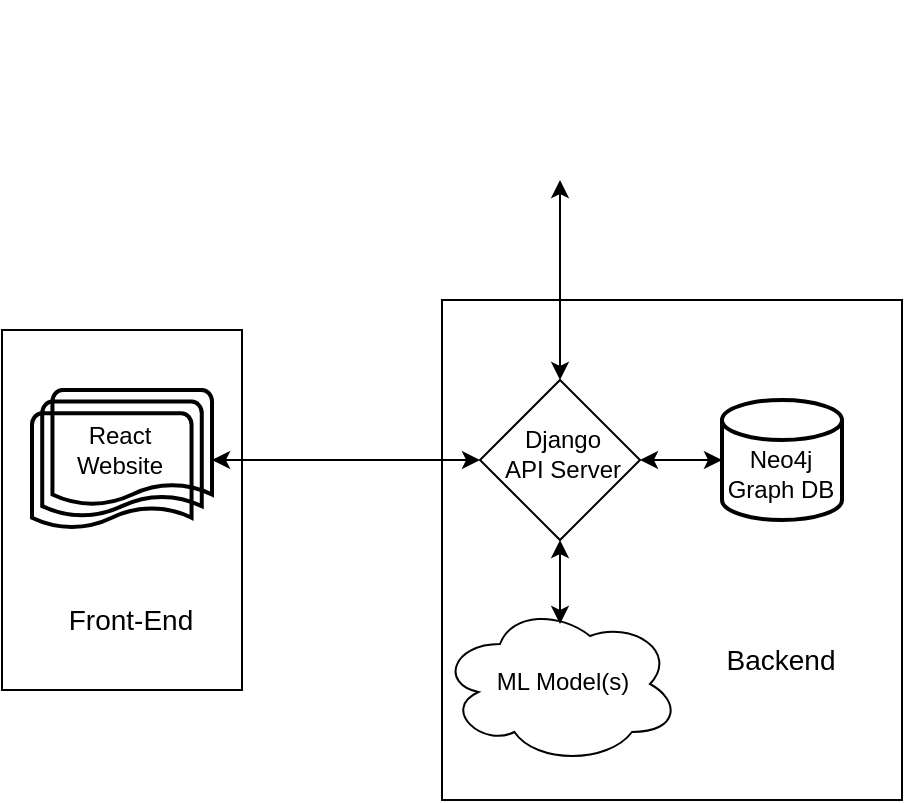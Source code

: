 <mxfile version="13.1.3" type="device"><diagram id="JpeX4ity7Lcl0DeJfg3u" name="Page-1"><mxGraphModel dx="1422" dy="745" grid="1" gridSize="10" guides="1" tooltips="1" connect="1" arrows="1" fold="1" page="1" pageScale="1" pageWidth="530" pageHeight="500" math="0" shadow="0"><root><mxCell id="0"/><mxCell id="1" parent="0"/><mxCell id="7KzgBo85hn7umJNLIt-n-16" value="" style="whiteSpace=wrap;html=1;fillColor=none;" vertex="1" parent="1"><mxGeometry x="40" y="205" width="120" height="180" as="geometry"/></mxCell><mxCell id="7KzgBo85hn7umJNLIt-n-5" value="" style="whiteSpace=wrap;html=1;fillColor=none;" vertex="1" parent="1"><mxGeometry x="260" y="190" width="230" height="250" as="geometry"/></mxCell><mxCell id="7KzgBo85hn7umJNLIt-n-1" value="" style="strokeWidth=2;html=1;shape=mxgraph.flowchart.database;whiteSpace=wrap;" vertex="1" parent="1"><mxGeometry x="400" y="240" width="60" height="60" as="geometry"/></mxCell><mxCell id="7KzgBo85hn7umJNLIt-n-2" value="Neo4j&lt;br&gt;Graph DB" style="text;html=1;resizable=0;autosize=1;align=center;verticalAlign=middle;points=[];fillColor=none;strokeColor=none;rounded=0;" vertex="1" parent="1"><mxGeometry x="394" y="262" width="70" height="30" as="geometry"/></mxCell><mxCell id="7KzgBo85hn7umJNLIt-n-6" value="" style="rhombus;whiteSpace=wrap;html=1;fillColor=none;" vertex="1" parent="1"><mxGeometry x="279" y="230" width="80" height="80" as="geometry"/></mxCell><mxCell id="7KzgBo85hn7umJNLIt-n-7" value="Django&lt;br&gt;API Server" style="text;html=1;resizable=0;autosize=1;align=center;verticalAlign=middle;points=[];fillColor=none;strokeColor=none;rounded=0;" vertex="1" parent="1"><mxGeometry x="285" y="252" width="70" height="30" as="geometry"/></mxCell><mxCell id="7KzgBo85hn7umJNLIt-n-12" value="ML Model(s)" style="text;html=1;resizable=0;autosize=1;align=center;verticalAlign=middle;points=[];fillColor=none;strokeColor=none;rounded=0;" vertex="1" parent="1"><mxGeometry x="280" y="371" width="80" height="20" as="geometry"/></mxCell><mxCell id="7KzgBo85hn7umJNLIt-n-13" value="" style="endArrow=classic;startArrow=classic;html=1;entryX=0.5;entryY=1;entryDx=0;entryDy=0;exitX=0.5;exitY=0.125;exitDx=0;exitDy=0;exitPerimeter=0;" edge="1" parent="1" source="7KzgBo85hn7umJNLIt-n-21" target="7KzgBo85hn7umJNLIt-n-6"><mxGeometry width="50" height="50" relative="1" as="geometry"><mxPoint x="319" y="350" as="sourcePoint"/><mxPoint x="280" y="320" as="targetPoint"/></mxGeometry></mxCell><mxCell id="7KzgBo85hn7umJNLIt-n-14" value="" style="endArrow=classic;startArrow=classic;html=1;exitX=1;exitY=0.5;exitDx=0;exitDy=0;entryX=0;entryY=0.5;entryDx=0;entryDy=0;entryPerimeter=0;" edge="1" parent="1" source="7KzgBo85hn7umJNLIt-n-6" target="7KzgBo85hn7umJNLIt-n-1"><mxGeometry width="50" height="50" relative="1" as="geometry"><mxPoint x="370" y="360" as="sourcePoint"/><mxPoint x="420" y="310" as="targetPoint"/></mxGeometry></mxCell><mxCell id="7KzgBo85hn7umJNLIt-n-15" value="" style="strokeWidth=2;html=1;shape=mxgraph.flowchart.multi-document;whiteSpace=wrap;fillColor=none;" vertex="1" parent="1"><mxGeometry x="55" y="235" width="90" height="70" as="geometry"/></mxCell><mxCell id="7KzgBo85hn7umJNLIt-n-17" value="&lt;font style=&quot;font-size: 14px&quot;&gt;Backend&lt;/font&gt;" style="text;html=1;resizable=0;autosize=1;align=center;verticalAlign=middle;points=[];fillColor=none;strokeColor=none;rounded=0;" vertex="1" parent="1"><mxGeometry x="394" y="360" width="70" height="20" as="geometry"/></mxCell><mxCell id="7KzgBo85hn7umJNLIt-n-18" value="&lt;font style=&quot;font-size: 14px&quot;&gt;Front-End&lt;/font&gt;" style="text;html=1;resizable=0;autosize=1;align=center;verticalAlign=middle;points=[];fillColor=none;strokeColor=none;rounded=0;" vertex="1" parent="1"><mxGeometry x="64" y="340" width="80" height="20" as="geometry"/></mxCell><mxCell id="7KzgBo85hn7umJNLIt-n-19" value="React&lt;br&gt;Website" style="text;html=1;strokeColor=none;fillColor=none;align=center;verticalAlign=middle;whiteSpace=wrap;rounded=0;" vertex="1" parent="1"><mxGeometry x="79" y="255" width="40" height="20" as="geometry"/></mxCell><mxCell id="7KzgBo85hn7umJNLIt-n-20" value="" style="endArrow=classic;startArrow=classic;html=1;entryX=0;entryY=0.5;entryDx=0;entryDy=0;exitX=1;exitY=0.5;exitDx=0;exitDy=0;exitPerimeter=0;" edge="1" parent="1" source="7KzgBo85hn7umJNLIt-n-15" target="7KzgBo85hn7umJNLIt-n-6"><mxGeometry width="50" height="50" relative="1" as="geometry"><mxPoint x="140" y="520" as="sourcePoint"/><mxPoint x="190" y="470" as="targetPoint"/></mxGeometry></mxCell><mxCell id="7KzgBo85hn7umJNLIt-n-21" value="" style="ellipse;shape=cloud;whiteSpace=wrap;html=1;fillColor=none;" vertex="1" parent="1"><mxGeometry x="259" y="342" width="120" height="80" as="geometry"/></mxCell><mxCell id="7KzgBo85hn7umJNLIt-n-22" value="" style="shape=image;verticalLabelPosition=bottom;verticalAlign=top;imageAspect=0;image=https://discord.com/assets/2c21aeda16de354ba5334551a883b481.png;fillColor=none;" vertex="1" parent="1"><mxGeometry x="264" y="40.0" width="110" height="107.76" as="geometry"/></mxCell><mxCell id="7KzgBo85hn7umJNLIt-n-23" value="" style="endArrow=classic;startArrow=classic;html=1;exitX=0.5;exitY=0;exitDx=0;exitDy=0;" edge="1" parent="1" source="7KzgBo85hn7umJNLIt-n-6"><mxGeometry width="50" height="50" relative="1" as="geometry"><mxPoint x="300" y="180" as="sourcePoint"/><mxPoint x="319" y="130" as="targetPoint"/></mxGeometry></mxCell></root></mxGraphModel></diagram></mxfile>